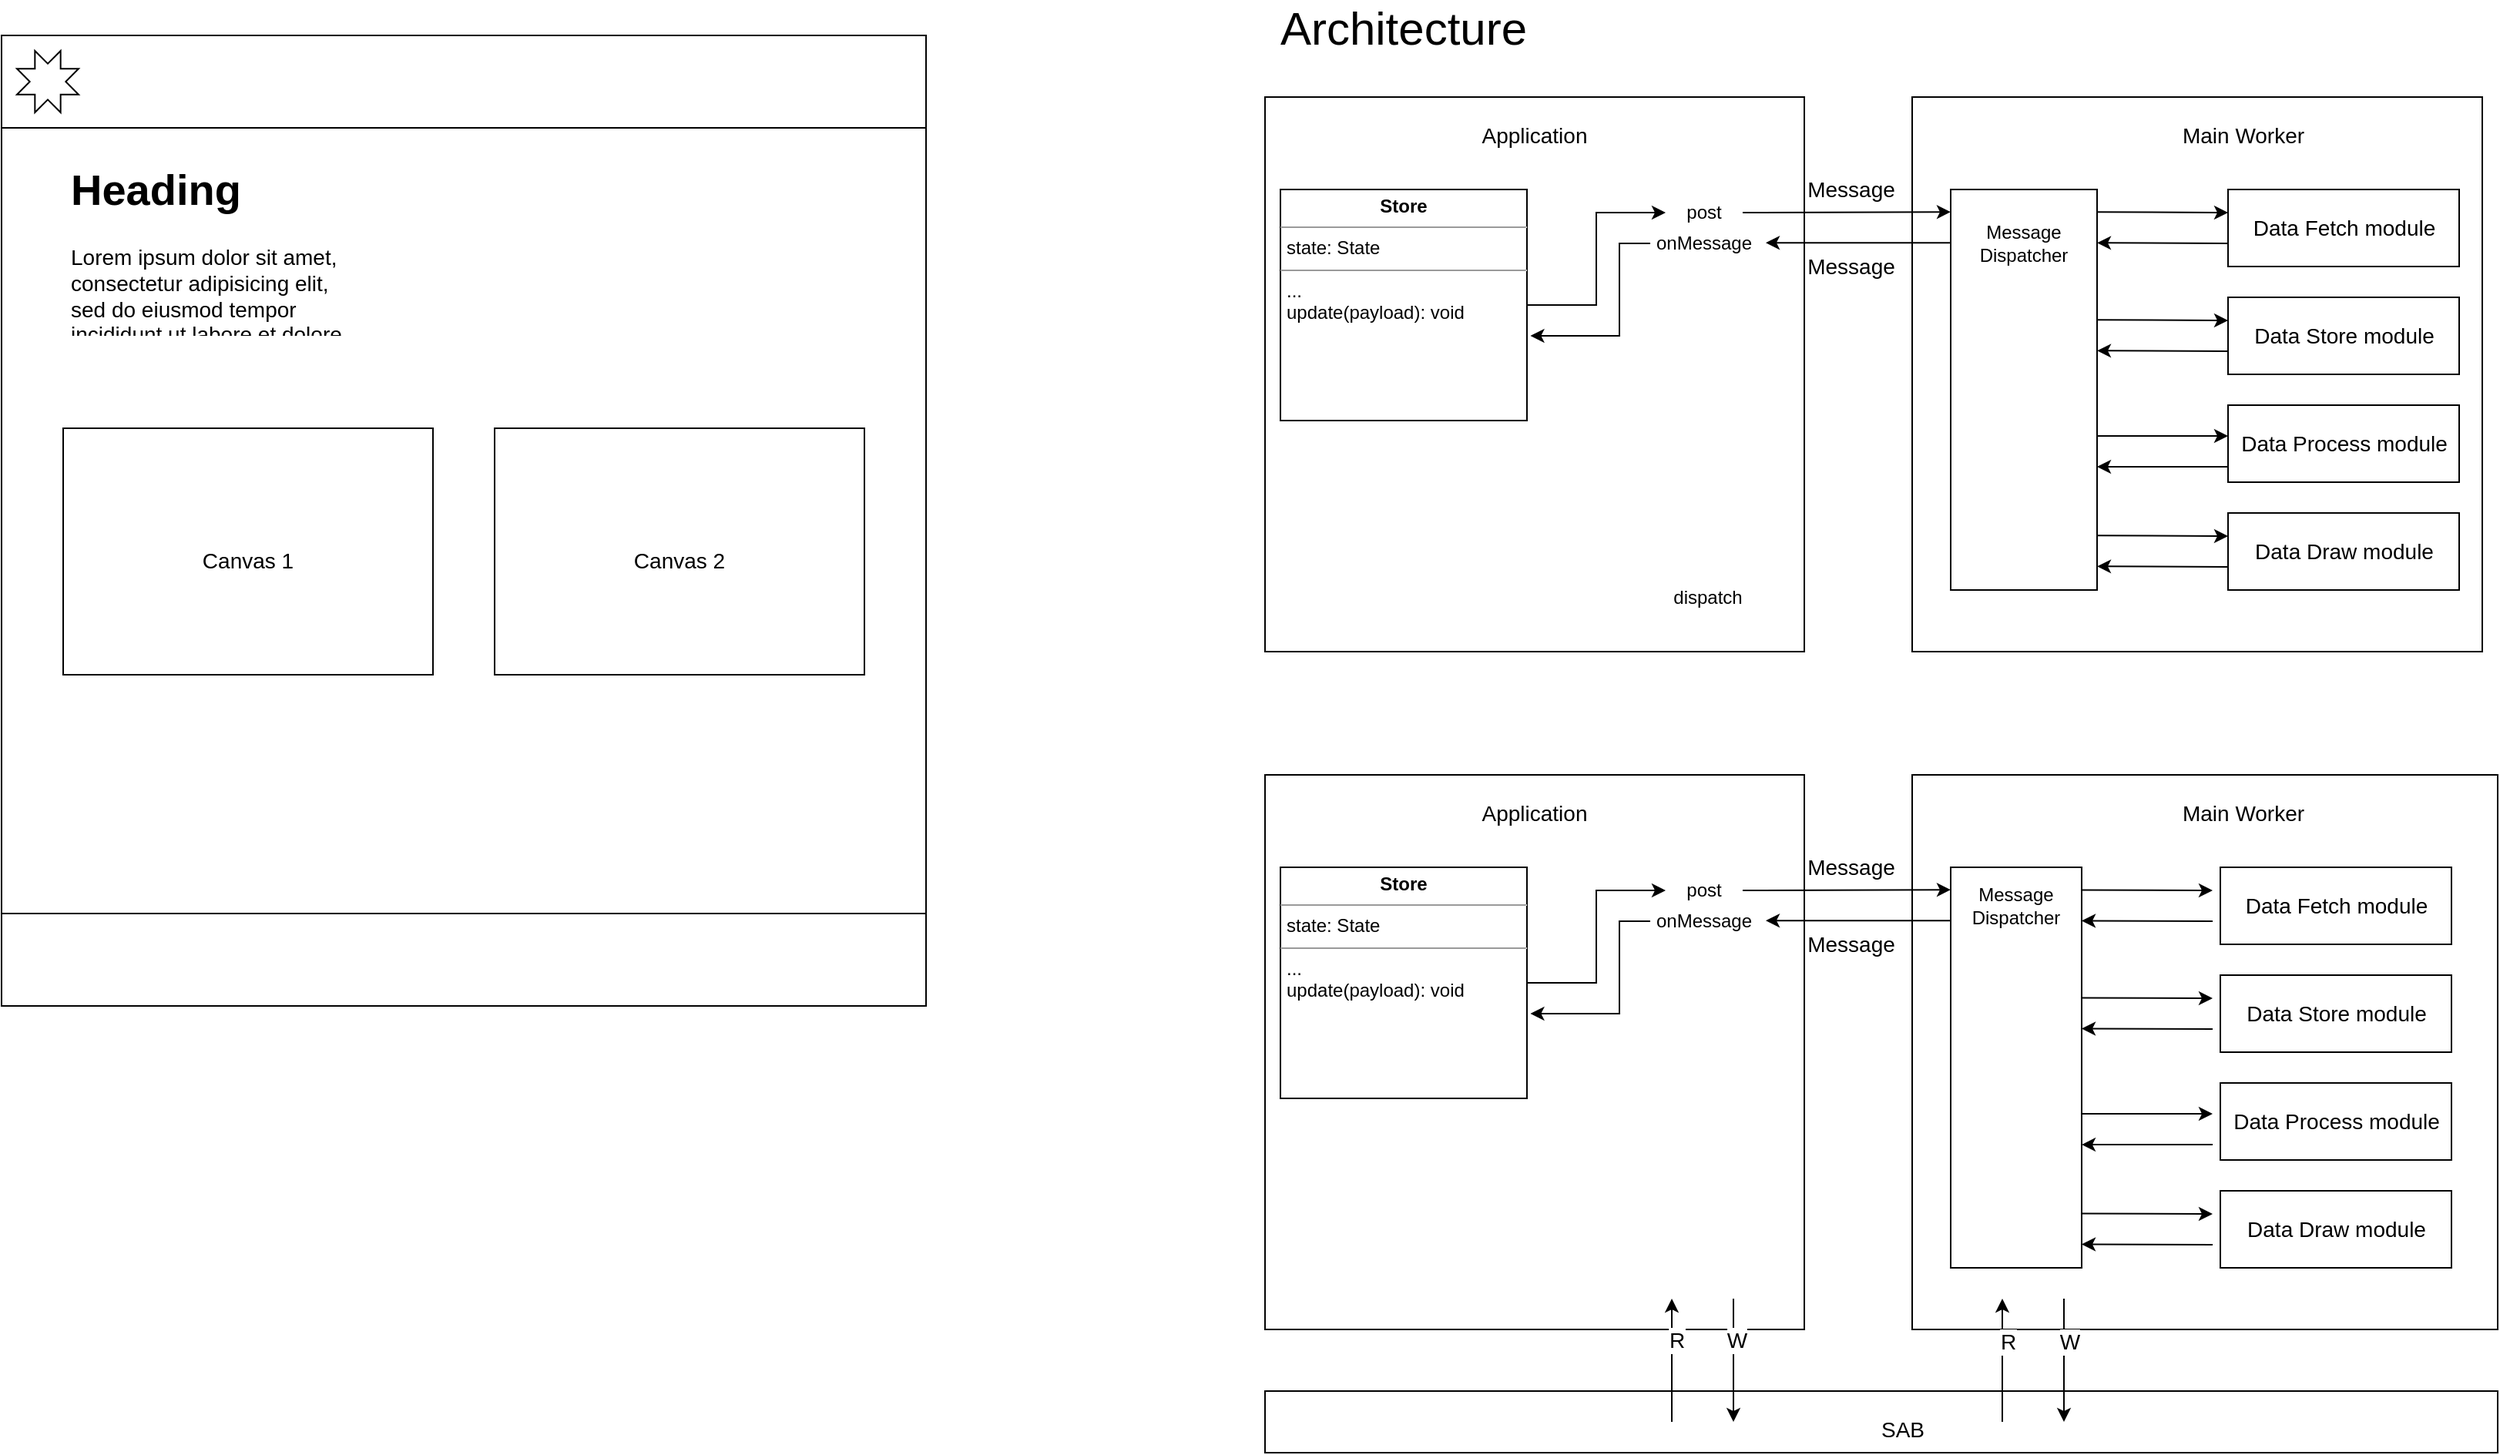 <mxfile version="20.3.0" type="device"><diagram id="h54g0RJY-SKCdIhrQ2Me" name="Page-1"><mxGraphModel dx="2346" dy="922" grid="1" gridSize="10" guides="1" tooltips="1" connect="1" arrows="1" fold="1" page="1" pageScale="1" pageWidth="827" pageHeight="1169" math="0" shadow="0"><root><mxCell id="0"/><mxCell id="1" parent="0"/><mxCell id="VuRKrDlXsBCHKtuJXxkc-2" value="" style="rounded=0;whiteSpace=wrap;html=1;" vertex="1" parent="1"><mxGeometry x="20" y="80" width="350" height="360" as="geometry"/></mxCell><mxCell id="VuRKrDlXsBCHKtuJXxkc-3" value="" style="rounded=0;whiteSpace=wrap;html=1;" vertex="1" parent="1"><mxGeometry x="440" y="80" width="370" height="360" as="geometry"/></mxCell><mxCell id="VuRKrDlXsBCHKtuJXxkc-4" value="Application" style="text;html=1;strokeColor=none;fillColor=none;align=center;verticalAlign=middle;whiteSpace=wrap;rounded=0;fontSize=14;" vertex="1" parent="1"><mxGeometry x="165" y="90" width="60" height="30" as="geometry"/></mxCell><mxCell id="VuRKrDlXsBCHKtuJXxkc-5" value="Main Worker" style="text;html=1;strokeColor=none;fillColor=none;align=center;verticalAlign=middle;whiteSpace=wrap;rounded=0;fontSize=14;" vertex="1" parent="1"><mxGeometry x="610" y="90" width="90" height="30" as="geometry"/></mxCell><mxCell id="VuRKrDlXsBCHKtuJXxkc-16" value="" style="rounded=0;whiteSpace=wrap;html=1;" vertex="1" parent="1"><mxGeometry x="465" y="140" width="95" height="260" as="geometry"/></mxCell><mxCell id="VuRKrDlXsBCHKtuJXxkc-17" value="Message Dispatcher" style="text;html=1;strokeColor=none;fillColor=none;align=center;verticalAlign=middle;whiteSpace=wrap;rounded=0;" vertex="1" parent="1"><mxGeometry x="480" y="160" width="65" height="30" as="geometry"/></mxCell><mxCell id="VuRKrDlXsBCHKtuJXxkc-26" value="Data Store module" style="html=1;fontSize=14;" vertex="1" parent="1"><mxGeometry x="645" y="210" width="150" height="50" as="geometry"/></mxCell><mxCell id="VuRKrDlXsBCHKtuJXxkc-27" value="Data Process module" style="html=1;fontSize=14;" vertex="1" parent="1"><mxGeometry x="645" y="280" width="150" height="50" as="geometry"/></mxCell><mxCell id="VuRKrDlXsBCHKtuJXxkc-28" value="Data Draw module" style="html=1;fontSize=14;" vertex="1" parent="1"><mxGeometry x="645" y="350" width="150" height="50" as="geometry"/></mxCell><mxCell id="VuRKrDlXsBCHKtuJXxkc-29" value="Data Fetch module" style="html=1;fontSize=14;" vertex="1" parent="1"><mxGeometry x="645" y="140" width="150" height="50" as="geometry"/></mxCell><mxCell id="VuRKrDlXsBCHKtuJXxkc-54" value="" style="endArrow=classic;html=1;rounded=0;fontSize=14;" edge="1" parent="1"><mxGeometry width="50" height="50" relative="1" as="geometry"><mxPoint x="560" y="154.66" as="sourcePoint"/><mxPoint x="645" y="155" as="targetPoint"/></mxGeometry></mxCell><mxCell id="VuRKrDlXsBCHKtuJXxkc-55" value="" style="endArrow=classic;html=1;rounded=0;fontSize=14;" edge="1" parent="1"><mxGeometry width="50" height="50" relative="1" as="geometry"><mxPoint x="645" y="175" as="sourcePoint"/><mxPoint x="560" y="174.66" as="targetPoint"/></mxGeometry></mxCell><mxCell id="VuRKrDlXsBCHKtuJXxkc-56" value="" style="endArrow=classic;html=1;rounded=0;fontSize=14;" edge="1" parent="1"><mxGeometry width="50" height="50" relative="1" as="geometry"><mxPoint x="560" y="224.66" as="sourcePoint"/><mxPoint x="645" y="225" as="targetPoint"/></mxGeometry></mxCell><mxCell id="VuRKrDlXsBCHKtuJXxkc-57" value="" style="endArrow=classic;html=1;rounded=0;fontSize=14;" edge="1" parent="1"><mxGeometry width="50" height="50" relative="1" as="geometry"><mxPoint x="645" y="245" as="sourcePoint"/><mxPoint x="560" y="244.66" as="targetPoint"/></mxGeometry></mxCell><mxCell id="VuRKrDlXsBCHKtuJXxkc-58" value="" style="endArrow=classic;html=1;rounded=0;fontSize=14;" edge="1" parent="1"><mxGeometry width="50" height="50" relative="1" as="geometry"><mxPoint x="560" y="300" as="sourcePoint"/><mxPoint x="645" y="300" as="targetPoint"/></mxGeometry></mxCell><mxCell id="VuRKrDlXsBCHKtuJXxkc-59" value="" style="endArrow=classic;html=1;rounded=0;fontSize=14;" edge="1" parent="1"><mxGeometry width="50" height="50" relative="1" as="geometry"><mxPoint x="645" y="320" as="sourcePoint"/><mxPoint x="560" y="320" as="targetPoint"/></mxGeometry></mxCell><mxCell id="VuRKrDlXsBCHKtuJXxkc-60" value="" style="endArrow=classic;html=1;rounded=0;fontSize=14;" edge="1" parent="1"><mxGeometry width="50" height="50" relative="1" as="geometry"><mxPoint x="560" y="364.66" as="sourcePoint"/><mxPoint x="645" y="365" as="targetPoint"/></mxGeometry></mxCell><mxCell id="VuRKrDlXsBCHKtuJXxkc-61" value="" style="endArrow=classic;html=1;rounded=0;fontSize=14;" edge="1" parent="1"><mxGeometry width="50" height="50" relative="1" as="geometry"><mxPoint x="645" y="385" as="sourcePoint"/><mxPoint x="560" y="384.66" as="targetPoint"/></mxGeometry></mxCell><mxCell id="VuRKrDlXsBCHKtuJXxkc-62" value="" style="endArrow=classic;html=1;rounded=0;fontSize=14;exitX=1;exitY=0.5;exitDx=0;exitDy=0;" edge="1" parent="1" source="VuRKrDlXsBCHKtuJXxkc-70"><mxGeometry width="50" height="50" relative="1" as="geometry"><mxPoint x="345" y="154.58" as="sourcePoint"/><mxPoint x="465" y="154.58" as="targetPoint"/></mxGeometry></mxCell><mxCell id="VuRKrDlXsBCHKtuJXxkc-95" value="Message" style="edgeLabel;html=1;align=center;verticalAlign=middle;resizable=0;points=[];fontSize=14;" vertex="1" connectable="0" parent="VuRKrDlXsBCHKtuJXxkc-62"><mxGeometry x="0.264" y="3" relative="1" as="geometry"><mxPoint x="-16" y="-12" as="offset"/></mxGeometry></mxCell><mxCell id="VuRKrDlXsBCHKtuJXxkc-63" value="" style="endArrow=classic;html=1;rounded=0;fontSize=14;" edge="1" parent="1"><mxGeometry width="50" height="50" relative="1" as="geometry"><mxPoint x="465" y="174.58" as="sourcePoint"/><mxPoint x="345" y="174.58" as="targetPoint"/></mxGeometry></mxCell><mxCell id="VuRKrDlXsBCHKtuJXxkc-90" style="edgeStyle=orthogonalEdgeStyle;rounded=0;orthogonalLoop=1;jettySize=auto;html=1;exitX=0;exitY=0.5;exitDx=0;exitDy=0;entryX=1.014;entryY=0.633;entryDx=0;entryDy=0;entryPerimeter=0;fontSize=14;" edge="1" parent="1" source="VuRKrDlXsBCHKtuJXxkc-69" target="VuRKrDlXsBCHKtuJXxkc-87"><mxGeometry relative="1" as="geometry"><Array as="points"><mxPoint x="250" y="175"/><mxPoint x="250" y="235"/></Array></mxGeometry></mxCell><mxCell id="VuRKrDlXsBCHKtuJXxkc-69" value="onMessage" style="text;html=1;strokeColor=none;fillColor=none;align=center;verticalAlign=middle;whiteSpace=wrap;rounded=0;" vertex="1" parent="1"><mxGeometry x="270" y="160" width="70" height="30" as="geometry"/></mxCell><mxCell id="VuRKrDlXsBCHKtuJXxkc-70" value="post" style="text;html=1;strokeColor=none;fillColor=none;align=center;verticalAlign=middle;whiteSpace=wrap;rounded=0;" vertex="1" parent="1"><mxGeometry x="280" y="140" width="50" height="30" as="geometry"/></mxCell><mxCell id="VuRKrDlXsBCHKtuJXxkc-76" value="dispatch" style="text;html=1;strokeColor=none;fillColor=none;align=center;verticalAlign=middle;whiteSpace=wrap;rounded=0;" vertex="1" parent="1"><mxGeometry x="280" y="390" width="55" height="30" as="geometry"/></mxCell><mxCell id="VuRKrDlXsBCHKtuJXxkc-88" style="edgeStyle=orthogonalEdgeStyle;rounded=0;orthogonalLoop=1;jettySize=auto;html=1;exitX=1;exitY=0.5;exitDx=0;exitDy=0;fontSize=14;entryX=0;entryY=0.5;entryDx=0;entryDy=0;" edge="1" parent="1" source="VuRKrDlXsBCHKtuJXxkc-87" target="VuRKrDlXsBCHKtuJXxkc-70"><mxGeometry relative="1" as="geometry"><mxPoint x="270" y="155" as="targetPoint"/></mxGeometry></mxCell><mxCell id="VuRKrDlXsBCHKtuJXxkc-87" value="&lt;p style=&quot;margin:0px;margin-top:4px;text-align:center;&quot;&gt;&lt;b&gt;Store&lt;/b&gt;&lt;/p&gt;&lt;hr size=&quot;1&quot;&gt;&lt;p style=&quot;margin:0px;margin-left:4px;&quot;&gt;state: State&lt;/p&gt;&lt;hr size=&quot;1&quot;&gt;&lt;p style=&quot;margin:0px;margin-left:4px;&quot;&gt;...&lt;/p&gt;&lt;p style=&quot;margin:0px;margin-left:4px;&quot;&gt;update(payload): void&lt;/p&gt;" style="verticalAlign=top;align=left;overflow=fill;fontSize=12;fontFamily=Helvetica;html=1;" vertex="1" parent="1"><mxGeometry x="30" y="140" width="160" height="150" as="geometry"/></mxCell><mxCell id="VuRKrDlXsBCHKtuJXxkc-96" value="Message" style="edgeLabel;html=1;align=center;verticalAlign=middle;resizable=0;points=[];fontSize=14;" vertex="1" connectable="0" parent="1"><mxGeometry x="400.0" y="190.004" as="geometry"/></mxCell><mxCell id="VuRKrDlXsBCHKtuJXxkc-97" value="" style="rounded=0;whiteSpace=wrap;html=1;" vertex="1" parent="1"><mxGeometry x="20" y="520" width="350" height="360" as="geometry"/></mxCell><mxCell id="VuRKrDlXsBCHKtuJXxkc-98" value="" style="rounded=0;whiteSpace=wrap;html=1;" vertex="1" parent="1"><mxGeometry x="440" y="520" width="380" height="360" as="geometry"/></mxCell><mxCell id="VuRKrDlXsBCHKtuJXxkc-99" value="Application" style="text;html=1;strokeColor=none;fillColor=none;align=center;verticalAlign=middle;whiteSpace=wrap;rounded=0;fontSize=14;" vertex="1" parent="1"><mxGeometry x="165" y="530" width="60" height="30" as="geometry"/></mxCell><mxCell id="VuRKrDlXsBCHKtuJXxkc-100" value="Main Worker" style="text;html=1;strokeColor=none;fillColor=none;align=center;verticalAlign=middle;whiteSpace=wrap;rounded=0;fontSize=14;" vertex="1" parent="1"><mxGeometry x="610" y="530" width="90" height="30" as="geometry"/></mxCell><mxCell id="VuRKrDlXsBCHKtuJXxkc-101" value="" style="rounded=0;whiteSpace=wrap;html=1;" vertex="1" parent="1"><mxGeometry x="465" y="580" width="85" height="260" as="geometry"/></mxCell><mxCell id="VuRKrDlXsBCHKtuJXxkc-102" value="Message Dispatcher" style="text;html=1;strokeColor=none;fillColor=none;align=center;verticalAlign=middle;whiteSpace=wrap;rounded=0;" vertex="1" parent="1"><mxGeometry x="470" y="590" width="75" height="30" as="geometry"/></mxCell><mxCell id="VuRKrDlXsBCHKtuJXxkc-103" value="Data Store module" style="html=1;fontSize=14;" vertex="1" parent="1"><mxGeometry x="640" y="650" width="150" height="50" as="geometry"/></mxCell><mxCell id="VuRKrDlXsBCHKtuJXxkc-104" value="Data Process module" style="html=1;fontSize=14;" vertex="1" parent="1"><mxGeometry x="640" y="720" width="150" height="50" as="geometry"/></mxCell><mxCell id="VuRKrDlXsBCHKtuJXxkc-105" value="Data Draw module" style="html=1;fontSize=14;" vertex="1" parent="1"><mxGeometry x="640" y="790" width="150" height="50" as="geometry"/></mxCell><mxCell id="VuRKrDlXsBCHKtuJXxkc-106" value="Data Fetch module" style="html=1;fontSize=14;" vertex="1" parent="1"><mxGeometry x="640" y="580" width="150" height="50" as="geometry"/></mxCell><mxCell id="VuRKrDlXsBCHKtuJXxkc-115" value="" style="endArrow=classic;html=1;rounded=0;fontSize=14;exitX=1;exitY=0.5;exitDx=0;exitDy=0;" edge="1" parent="1" source="VuRKrDlXsBCHKtuJXxkc-120"><mxGeometry width="50" height="50" relative="1" as="geometry"><mxPoint x="345" y="594.58" as="sourcePoint"/><mxPoint x="465" y="594.58" as="targetPoint"/></mxGeometry></mxCell><mxCell id="VuRKrDlXsBCHKtuJXxkc-116" value="Message" style="edgeLabel;html=1;align=center;verticalAlign=middle;resizable=0;points=[];fontSize=14;" vertex="1" connectable="0" parent="VuRKrDlXsBCHKtuJXxkc-115"><mxGeometry x="0.264" y="3" relative="1" as="geometry"><mxPoint x="-16" y="-12" as="offset"/></mxGeometry></mxCell><mxCell id="VuRKrDlXsBCHKtuJXxkc-117" value="" style="endArrow=classic;html=1;rounded=0;fontSize=14;" edge="1" parent="1"><mxGeometry width="50" height="50" relative="1" as="geometry"><mxPoint x="465" y="614.58" as="sourcePoint"/><mxPoint x="345" y="614.58" as="targetPoint"/></mxGeometry></mxCell><mxCell id="VuRKrDlXsBCHKtuJXxkc-118" style="edgeStyle=orthogonalEdgeStyle;rounded=0;orthogonalLoop=1;jettySize=auto;html=1;exitX=0;exitY=0.5;exitDx=0;exitDy=0;entryX=1.014;entryY=0.633;entryDx=0;entryDy=0;entryPerimeter=0;fontSize=14;" edge="1" parent="1" source="VuRKrDlXsBCHKtuJXxkc-119" target="VuRKrDlXsBCHKtuJXxkc-123"><mxGeometry relative="1" as="geometry"><Array as="points"><mxPoint x="250" y="615"/><mxPoint x="250" y="675"/></Array></mxGeometry></mxCell><mxCell id="VuRKrDlXsBCHKtuJXxkc-119" value="onMessage" style="text;html=1;strokeColor=none;fillColor=none;align=center;verticalAlign=middle;whiteSpace=wrap;rounded=0;" vertex="1" parent="1"><mxGeometry x="270" y="600" width="70" height="30" as="geometry"/></mxCell><mxCell id="VuRKrDlXsBCHKtuJXxkc-120" value="post" style="text;html=1;strokeColor=none;fillColor=none;align=center;verticalAlign=middle;whiteSpace=wrap;rounded=0;" vertex="1" parent="1"><mxGeometry x="280" y="580" width="50" height="30" as="geometry"/></mxCell><mxCell id="VuRKrDlXsBCHKtuJXxkc-122" style="edgeStyle=orthogonalEdgeStyle;rounded=0;orthogonalLoop=1;jettySize=auto;html=1;exitX=1;exitY=0.5;exitDx=0;exitDy=0;fontSize=14;entryX=0;entryY=0.5;entryDx=0;entryDy=0;" edge="1" parent="1" source="VuRKrDlXsBCHKtuJXxkc-123" target="VuRKrDlXsBCHKtuJXxkc-120"><mxGeometry relative="1" as="geometry"><mxPoint x="270" y="595" as="targetPoint"/></mxGeometry></mxCell><mxCell id="VuRKrDlXsBCHKtuJXxkc-123" value="&lt;p style=&quot;margin:0px;margin-top:4px;text-align:center;&quot;&gt;&lt;b&gt;Store&lt;/b&gt;&lt;/p&gt;&lt;hr size=&quot;1&quot;&gt;&lt;p style=&quot;margin:0px;margin-left:4px;&quot;&gt;state: State&lt;/p&gt;&lt;hr size=&quot;1&quot;&gt;&lt;p style=&quot;margin:0px;margin-left:4px;&quot;&gt;...&lt;/p&gt;&lt;p style=&quot;margin:0px;margin-left:4px;&quot;&gt;update(payload): void&lt;/p&gt;" style="verticalAlign=top;align=left;overflow=fill;fontSize=12;fontFamily=Helvetica;html=1;" vertex="1" parent="1"><mxGeometry x="30" y="580" width="160" height="150" as="geometry"/></mxCell><mxCell id="VuRKrDlXsBCHKtuJXxkc-124" value="Message" style="edgeLabel;html=1;align=center;verticalAlign=middle;resizable=0;points=[];fontSize=14;" vertex="1" connectable="0" parent="1"><mxGeometry x="400.0" y="630.004" as="geometry"/></mxCell><mxCell id="VuRKrDlXsBCHKtuJXxkc-125" value="" style="rounded=0;whiteSpace=wrap;html=1;fontSize=14;" vertex="1" parent="1"><mxGeometry x="20" y="920" width="800" height="40" as="geometry"/></mxCell><mxCell id="VuRKrDlXsBCHKtuJXxkc-126" value="SAB" style="text;html=1;strokeColor=none;fillColor=none;align=center;verticalAlign=middle;whiteSpace=wrap;rounded=0;fontSize=14;" vertex="1" parent="1"><mxGeometry x="404" y="930" width="60" height="30" as="geometry"/></mxCell><mxCell id="VuRKrDlXsBCHKtuJXxkc-136" value="" style="endArrow=classic;html=1;rounded=0;fontSize=14;" edge="1" parent="1"><mxGeometry width="50" height="50" relative="1" as="geometry"><mxPoint x="498.5" y="940" as="sourcePoint"/><mxPoint x="498.5" y="860" as="targetPoint"/></mxGeometry></mxCell><mxCell id="VuRKrDlXsBCHKtuJXxkc-141" value="R" style="edgeLabel;html=1;align=center;verticalAlign=middle;resizable=0;points=[];fontSize=14;" vertex="1" connectable="0" parent="VuRKrDlXsBCHKtuJXxkc-136"><mxGeometry x="0.295" y="-3" relative="1" as="geometry"><mxPoint as="offset"/></mxGeometry></mxCell><mxCell id="VuRKrDlXsBCHKtuJXxkc-137" value="" style="endArrow=classic;html=1;rounded=0;fontSize=14;" edge="1" parent="1"><mxGeometry width="50" height="50" relative="1" as="geometry"><mxPoint x="538.5" y="860" as="sourcePoint"/><mxPoint x="538.5" y="940" as="targetPoint"/></mxGeometry></mxCell><mxCell id="VuRKrDlXsBCHKtuJXxkc-140" value="W" style="edgeLabel;html=1;align=center;verticalAlign=middle;resizable=0;points=[];fontSize=14;" vertex="1" connectable="0" parent="VuRKrDlXsBCHKtuJXxkc-137"><mxGeometry x="-0.315" y="3" relative="1" as="geometry"><mxPoint as="offset"/></mxGeometry></mxCell><mxCell id="VuRKrDlXsBCHKtuJXxkc-138" value="" style="endArrow=classic;html=1;rounded=0;fontSize=14;" edge="1" parent="1"><mxGeometry width="50" height="50" relative="1" as="geometry"><mxPoint x="284" y="940" as="sourcePoint"/><mxPoint x="284" y="860" as="targetPoint"/></mxGeometry></mxCell><mxCell id="VuRKrDlXsBCHKtuJXxkc-143" value="R" style="edgeLabel;html=1;align=center;verticalAlign=middle;resizable=0;points=[];fontSize=14;" vertex="1" connectable="0" parent="VuRKrDlXsBCHKtuJXxkc-138"><mxGeometry x="0.335" y="-3" relative="1" as="geometry"><mxPoint as="offset"/></mxGeometry></mxCell><mxCell id="VuRKrDlXsBCHKtuJXxkc-139" value="" style="endArrow=classic;html=1;rounded=0;fontSize=14;" edge="1" parent="1"><mxGeometry width="50" height="50" relative="1" as="geometry"><mxPoint x="324" y="860" as="sourcePoint"/><mxPoint x="324" y="940" as="targetPoint"/></mxGeometry></mxCell><mxCell id="VuRKrDlXsBCHKtuJXxkc-142" value="W" style="edgeLabel;html=1;align=center;verticalAlign=middle;resizable=0;points=[];fontSize=14;" vertex="1" connectable="0" parent="VuRKrDlXsBCHKtuJXxkc-139"><mxGeometry x="-0.335" y="2" relative="1" as="geometry"><mxPoint as="offset"/></mxGeometry></mxCell><mxCell id="VuRKrDlXsBCHKtuJXxkc-146" value="" style="rounded=0;whiteSpace=wrap;html=1;" vertex="1" parent="1"><mxGeometry x="-800" y="40" width="600" height="630" as="geometry"/></mxCell><mxCell id="VuRKrDlXsBCHKtuJXxkc-147" value="Architecture" style="text;html=1;strokeColor=none;fillColor=none;align=center;verticalAlign=middle;whiteSpace=wrap;rounded=0;fontSize=30;" vertex="1" parent="1"><mxGeometry x="20" y="20" width="180" height="30" as="geometry"/></mxCell><mxCell id="VuRKrDlXsBCHKtuJXxkc-157" value="" style="endArrow=classic;html=1;rounded=0;fontSize=14;" edge="1" parent="1"><mxGeometry width="50" height="50" relative="1" as="geometry"><mxPoint x="550" y="594.7" as="sourcePoint"/><mxPoint x="635" y="595.04" as="targetPoint"/></mxGeometry></mxCell><mxCell id="VuRKrDlXsBCHKtuJXxkc-158" value="" style="endArrow=classic;html=1;rounded=0;fontSize=14;" edge="1" parent="1"><mxGeometry width="50" height="50" relative="1" as="geometry"><mxPoint x="635" y="615.04" as="sourcePoint"/><mxPoint x="550" y="614.7" as="targetPoint"/></mxGeometry></mxCell><mxCell id="VuRKrDlXsBCHKtuJXxkc-159" value="" style="endArrow=classic;html=1;rounded=0;fontSize=14;" edge="1" parent="1"><mxGeometry width="50" height="50" relative="1" as="geometry"><mxPoint x="550" y="664.7" as="sourcePoint"/><mxPoint x="635" y="665.04" as="targetPoint"/></mxGeometry></mxCell><mxCell id="VuRKrDlXsBCHKtuJXxkc-160" value="" style="endArrow=classic;html=1;rounded=0;fontSize=14;" edge="1" parent="1"><mxGeometry width="50" height="50" relative="1" as="geometry"><mxPoint x="635" y="685.04" as="sourcePoint"/><mxPoint x="550" y="684.7" as="targetPoint"/></mxGeometry></mxCell><mxCell id="VuRKrDlXsBCHKtuJXxkc-161" value="" style="endArrow=classic;html=1;rounded=0;fontSize=14;" edge="1" parent="1"><mxGeometry width="50" height="50" relative="1" as="geometry"><mxPoint x="550" y="740.04" as="sourcePoint"/><mxPoint x="635" y="740.04" as="targetPoint"/></mxGeometry></mxCell><mxCell id="VuRKrDlXsBCHKtuJXxkc-162" value="" style="endArrow=classic;html=1;rounded=0;fontSize=14;" edge="1" parent="1"><mxGeometry width="50" height="50" relative="1" as="geometry"><mxPoint x="635" y="760.04" as="sourcePoint"/><mxPoint x="550" y="760.04" as="targetPoint"/></mxGeometry></mxCell><mxCell id="VuRKrDlXsBCHKtuJXxkc-163" value="" style="endArrow=classic;html=1;rounded=0;fontSize=14;" edge="1" parent="1"><mxGeometry width="50" height="50" relative="1" as="geometry"><mxPoint x="550" y="804.7" as="sourcePoint"/><mxPoint x="635" y="805.04" as="targetPoint"/></mxGeometry></mxCell><mxCell id="VuRKrDlXsBCHKtuJXxkc-164" value="" style="endArrow=classic;html=1;rounded=0;fontSize=14;" edge="1" parent="1"><mxGeometry width="50" height="50" relative="1" as="geometry"><mxPoint x="635" y="825.04" as="sourcePoint"/><mxPoint x="550" y="824.7" as="targetPoint"/></mxGeometry></mxCell><mxCell id="VuRKrDlXsBCHKtuJXxkc-165" value="" style="rounded=0;whiteSpace=wrap;html=1;fontSize=30;" vertex="1" parent="1"><mxGeometry x="-800" y="40" width="600" height="60" as="geometry"/></mxCell><mxCell id="VuRKrDlXsBCHKtuJXxkc-166" value="" style="rounded=0;whiteSpace=wrap;html=1;fontSize=30;" vertex="1" parent="1"><mxGeometry x="-800" y="610" width="600" height="60" as="geometry"/></mxCell><mxCell id="VuRKrDlXsBCHKtuJXxkc-168" value="" style="rounded=0;whiteSpace=wrap;html=1;fontSize=30;" vertex="1" parent="1"><mxGeometry x="-760" y="295" width="240" height="160" as="geometry"/></mxCell><mxCell id="VuRKrDlXsBCHKtuJXxkc-169" value="" style="rounded=0;whiteSpace=wrap;html=1;fontSize=30;" vertex="1" parent="1"><mxGeometry x="-480" y="295" width="240" height="160" as="geometry"/></mxCell><mxCell id="VuRKrDlXsBCHKtuJXxkc-170" value="&lt;font style=&quot;font-size: 14px;&quot;&gt;Canvas 1&lt;/font&gt;" style="text;html=1;strokeColor=none;fillColor=none;align=center;verticalAlign=middle;whiteSpace=wrap;rounded=0;fontSize=30;" vertex="1" parent="1"><mxGeometry x="-680" y="360" width="80" height="30" as="geometry"/></mxCell><mxCell id="VuRKrDlXsBCHKtuJXxkc-173" value="&lt;font style=&quot;font-size: 14px;&quot;&gt;Canvas 2&lt;/font&gt;" style="text;html=1;strokeColor=none;fillColor=none;align=center;verticalAlign=middle;whiteSpace=wrap;rounded=0;fontSize=30;" vertex="1" parent="1"><mxGeometry x="-400" y="360" width="80" height="30" as="geometry"/></mxCell><mxCell id="VuRKrDlXsBCHKtuJXxkc-182" value="" style="verticalLabelPosition=bottom;verticalAlign=top;html=1;shape=mxgraph.basic.8_point_star;fontSize=14;" vertex="1" parent="1"><mxGeometry x="-790" y="50" width="40" height="40" as="geometry"/></mxCell><mxCell id="VuRKrDlXsBCHKtuJXxkc-183" value="&lt;h1&gt;Heading&lt;/h1&gt;&lt;p&gt;Lorem ipsum dolor sit amet, consectetur adipisicing elit, sed do eiusmod tempor incididunt ut labore et dolore magna aliqua.&lt;/p&gt;" style="text;html=1;strokeColor=none;fillColor=none;spacing=5;spacingTop=-20;whiteSpace=wrap;overflow=hidden;rounded=0;fontSize=14;" vertex="1" parent="1"><mxGeometry x="-760" y="115" width="190" height="120" as="geometry"/></mxCell></root></mxGraphModel></diagram></mxfile>